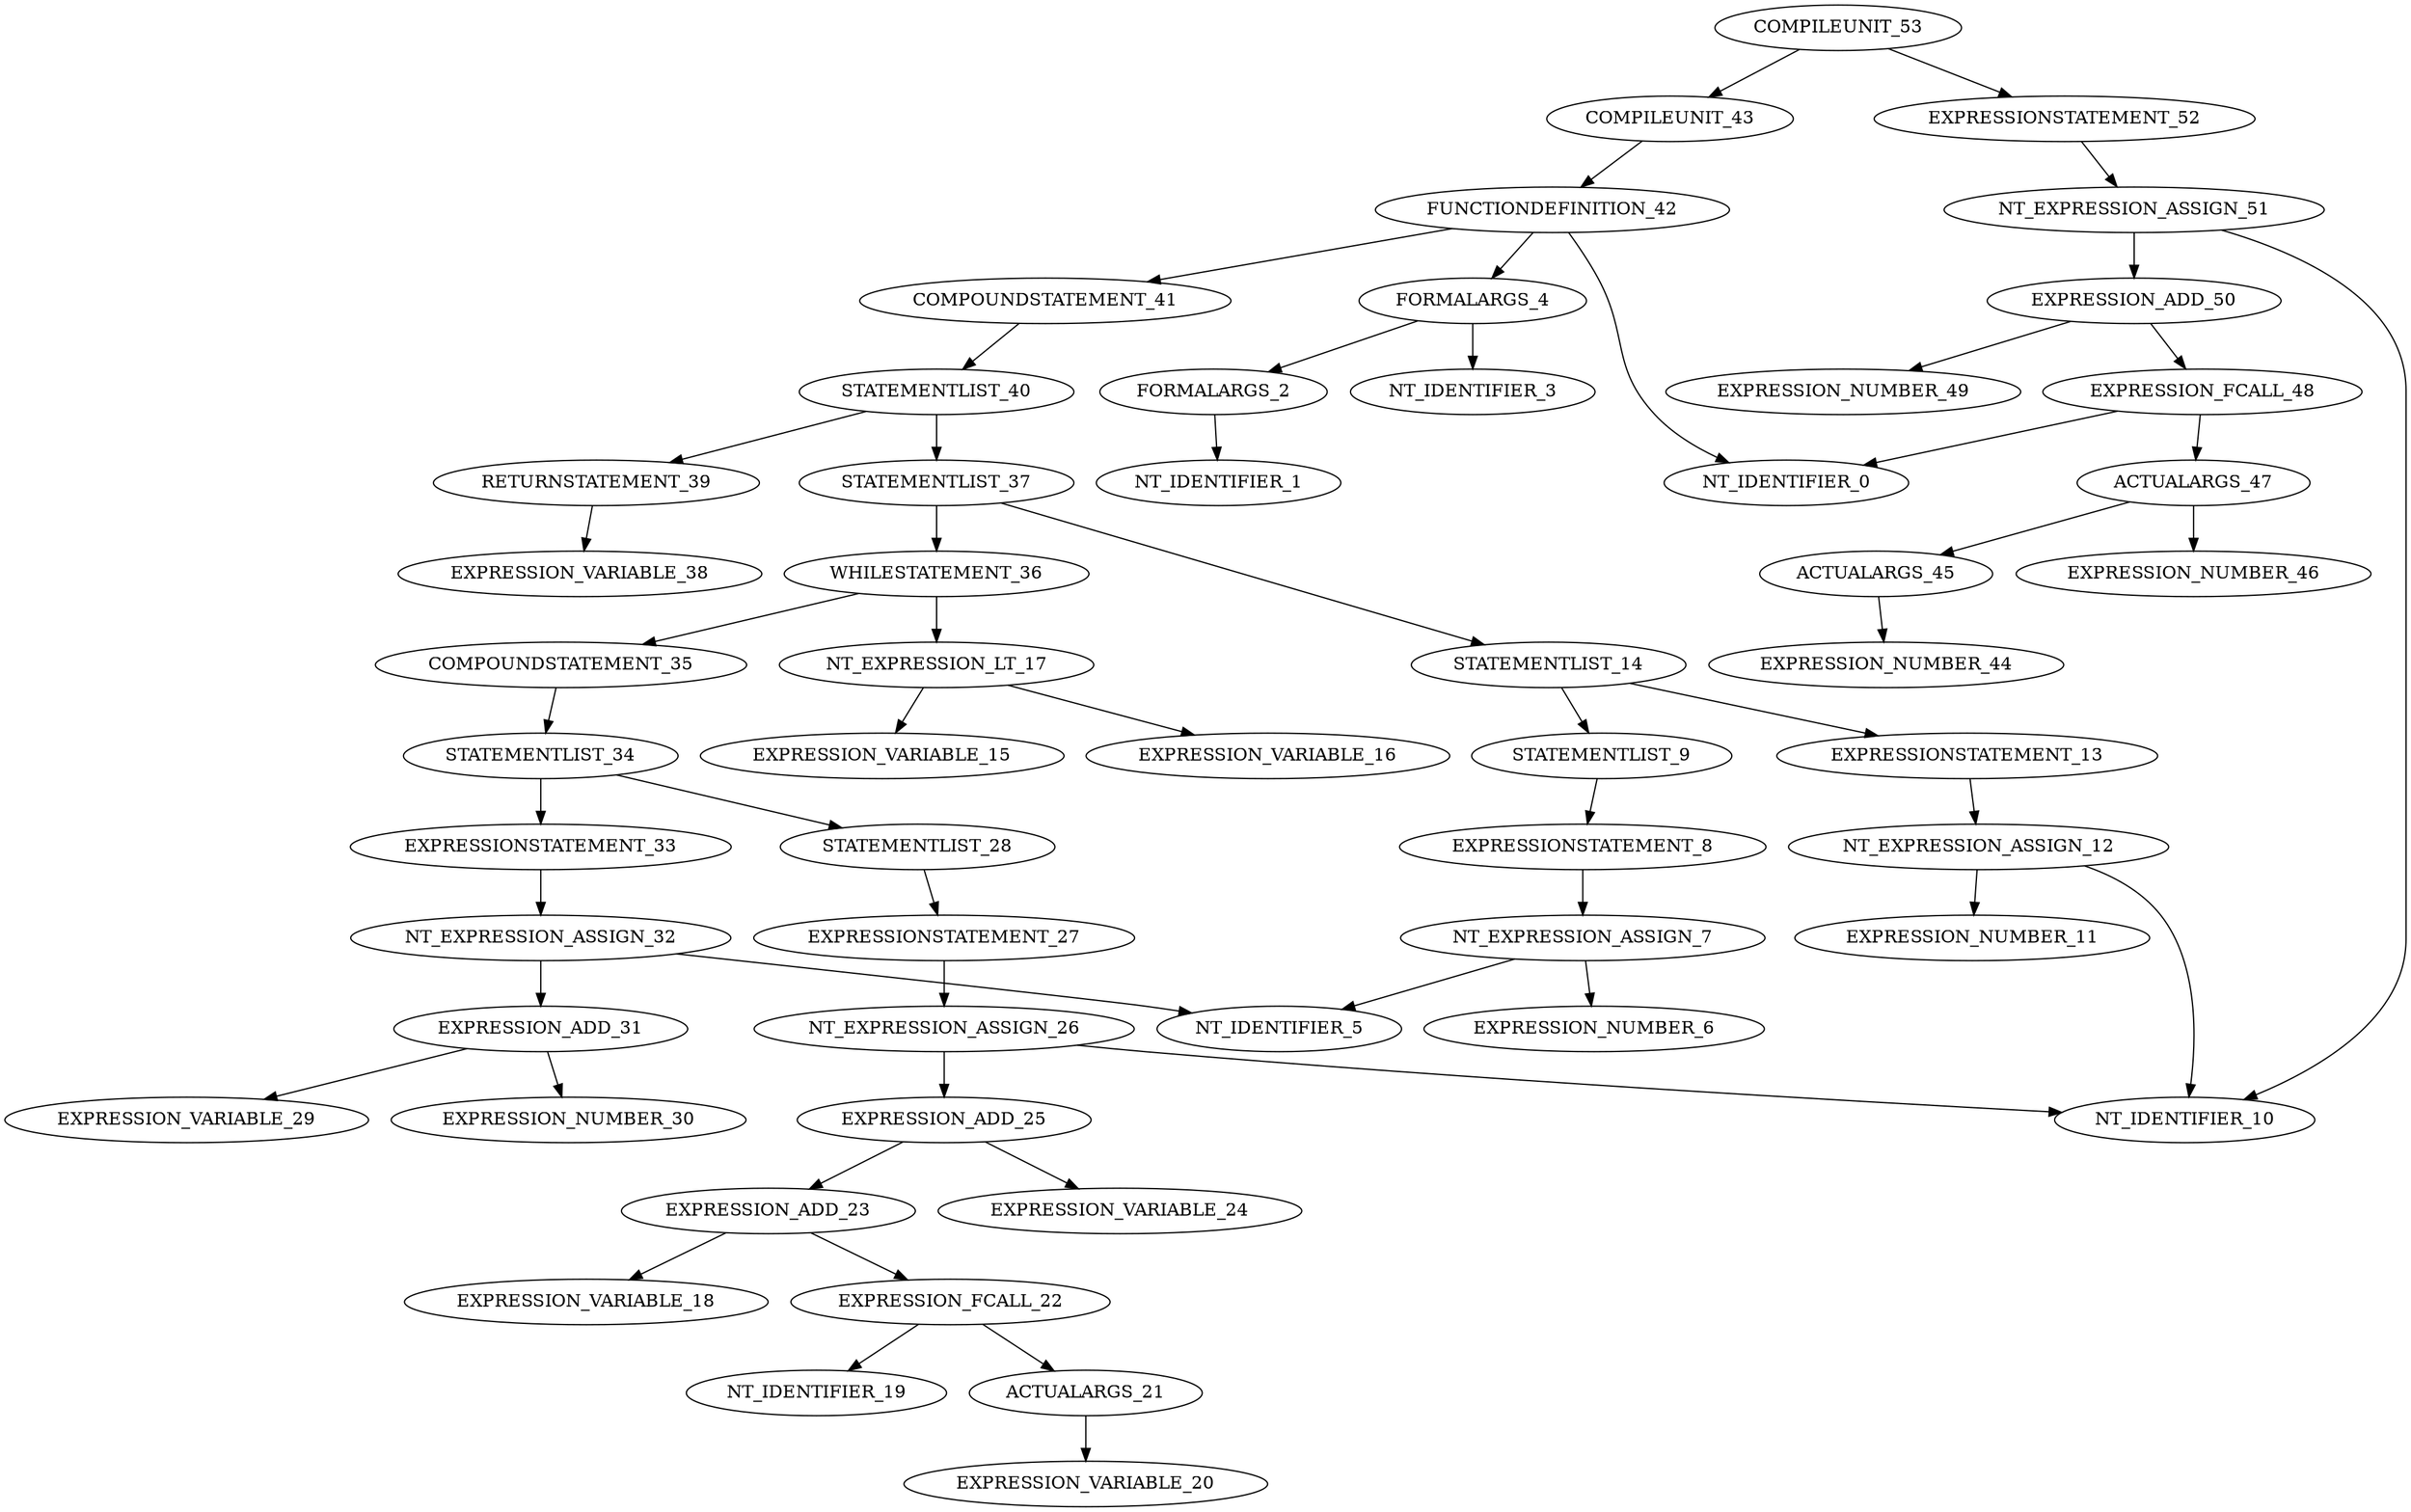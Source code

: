digraph G{
"COMPILEUNIT_53"->"COMPILEUNIT_43";
"COMPILEUNIT_43"->"FUNCTIONDEFINITION_42";
"FUNCTIONDEFINITION_42"->"NT_IDENTIFIER_0";
"FUNCTIONDEFINITION_42"->"FORMALARGS_4";
"FORMALARGS_4"->"FORMALARGS_2";
"FORMALARGS_2"->"NT_IDENTIFIER_1";
"FORMALARGS_4"->"NT_IDENTIFIER_3";
"FUNCTIONDEFINITION_42"->"COMPOUNDSTATEMENT_41";
"COMPOUNDSTATEMENT_41"->"STATEMENTLIST_40";
"STATEMENTLIST_40"->"STATEMENTLIST_37";
"STATEMENTLIST_37"->"STATEMENTLIST_14";
"STATEMENTLIST_14"->"STATEMENTLIST_9";
"STATEMENTLIST_9"->"EXPRESSIONSTATEMENT_8";
"EXPRESSIONSTATEMENT_8"->"NT_EXPRESSION_ASSIGN_7";
"NT_EXPRESSION_ASSIGN_7"->"NT_IDENTIFIER_5";
"NT_EXPRESSION_ASSIGN_7"->"EXPRESSION_NUMBER_6";
"STATEMENTLIST_14"->"EXPRESSIONSTATEMENT_13";
"EXPRESSIONSTATEMENT_13"->"NT_EXPRESSION_ASSIGN_12";
"NT_EXPRESSION_ASSIGN_12"->"NT_IDENTIFIER_10";
"NT_EXPRESSION_ASSIGN_12"->"EXPRESSION_NUMBER_11";
"STATEMENTLIST_37"->"WHILESTATEMENT_36";
"WHILESTATEMENT_36"->"NT_EXPRESSION_LT_17";
"NT_EXPRESSION_LT_17"->"EXPRESSION_VARIABLE_15";
"NT_EXPRESSION_LT_17"->"EXPRESSION_VARIABLE_16";
"WHILESTATEMENT_36"->"COMPOUNDSTATEMENT_35";
"COMPOUNDSTATEMENT_35"->"STATEMENTLIST_34";
"STATEMENTLIST_34"->"STATEMENTLIST_28";
"STATEMENTLIST_28"->"EXPRESSIONSTATEMENT_27";
"EXPRESSIONSTATEMENT_27"->"NT_EXPRESSION_ASSIGN_26";
"NT_EXPRESSION_ASSIGN_26"->"NT_IDENTIFIER_10";
"NT_EXPRESSION_ASSIGN_26"->"EXPRESSION_ADD_25";
"EXPRESSION_ADD_25"->"EXPRESSION_ADD_23";
"EXPRESSION_ADD_23"->"EXPRESSION_VARIABLE_18";
"EXPRESSION_ADD_23"->"EXPRESSION_FCALL_22";
"EXPRESSION_FCALL_22"->"NT_IDENTIFIER_19";
"EXPRESSION_FCALL_22"->"ACTUALARGS_21";
"ACTUALARGS_21"->"EXPRESSION_VARIABLE_20";
"EXPRESSION_ADD_25"->"EXPRESSION_VARIABLE_24";
"STATEMENTLIST_34"->"EXPRESSIONSTATEMENT_33";
"EXPRESSIONSTATEMENT_33"->"NT_EXPRESSION_ASSIGN_32";
"NT_EXPRESSION_ASSIGN_32"->"NT_IDENTIFIER_5";
"NT_EXPRESSION_ASSIGN_32"->"EXPRESSION_ADD_31";
"EXPRESSION_ADD_31"->"EXPRESSION_VARIABLE_29";
"EXPRESSION_ADD_31"->"EXPRESSION_NUMBER_30";
"STATEMENTLIST_40"->"RETURNSTATEMENT_39";
"RETURNSTATEMENT_39"->"EXPRESSION_VARIABLE_38";
"COMPILEUNIT_53"->"EXPRESSIONSTATEMENT_52";
"EXPRESSIONSTATEMENT_52"->"NT_EXPRESSION_ASSIGN_51";
"NT_EXPRESSION_ASSIGN_51"->"NT_IDENTIFIER_10";
"NT_EXPRESSION_ASSIGN_51"->"EXPRESSION_ADD_50";
"EXPRESSION_ADD_50"->"EXPRESSION_FCALL_48";
"EXPRESSION_FCALL_48"->"NT_IDENTIFIER_0";
"EXPRESSION_FCALL_48"->"ACTUALARGS_47";
"ACTUALARGS_47"->"ACTUALARGS_45";
"ACTUALARGS_45"->"EXPRESSION_NUMBER_44";
"ACTUALARGS_47"->"EXPRESSION_NUMBER_46";
"EXPRESSION_ADD_50"->"EXPRESSION_NUMBER_49";
}